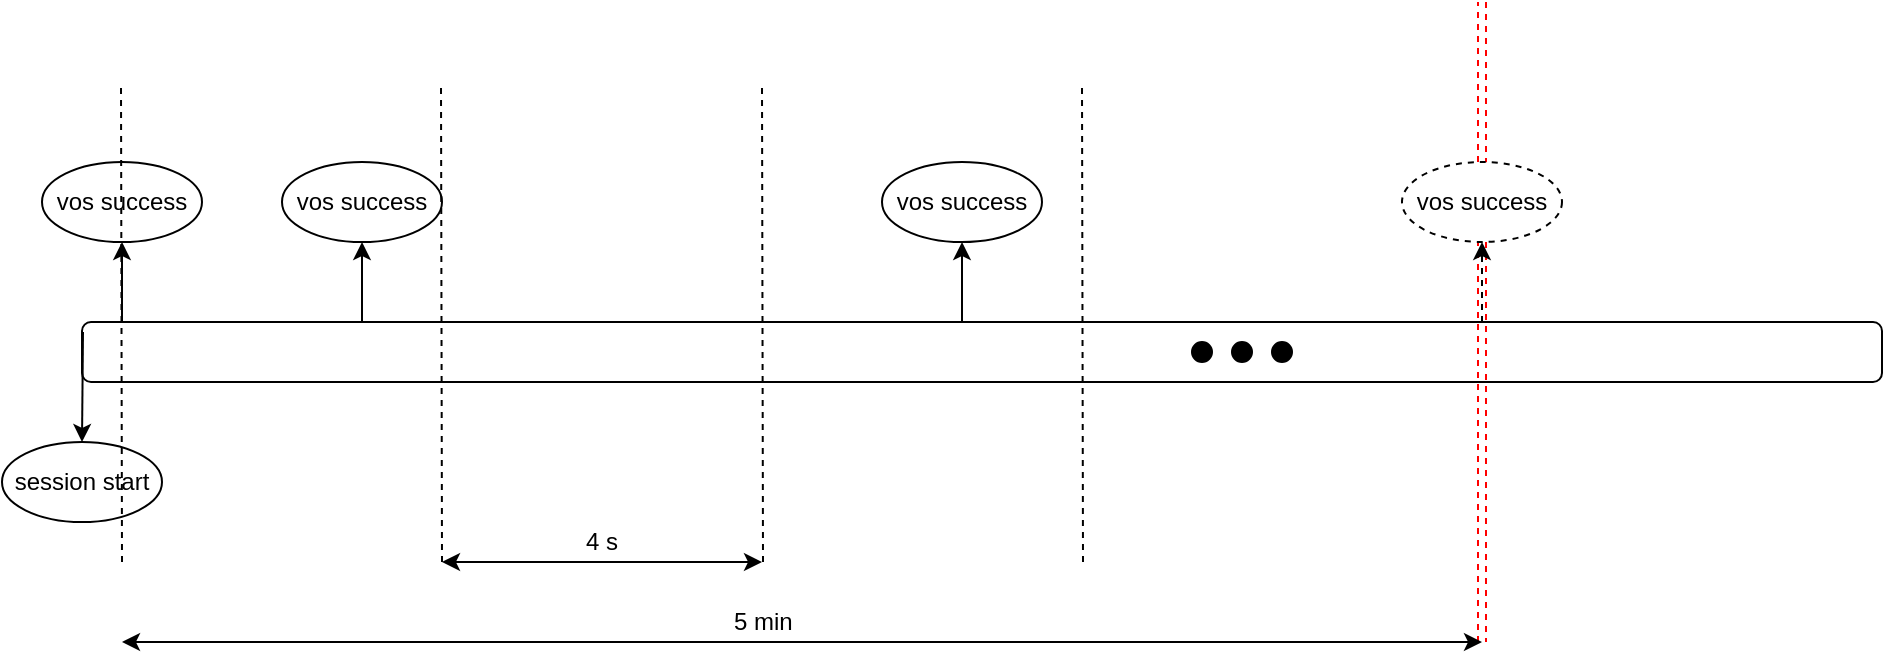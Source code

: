 <mxfile version="10.6.8" type="github"><diagram id="OsZM9gCxTKPwej9bM100" name="Page-1"><mxGraphModel dx="918" dy="630" grid="1" gridSize="10" guides="1" tooltips="1" connect="1" arrows="1" fold="1" page="1" pageScale="1" pageWidth="1169" pageHeight="827" math="0" shadow="0"><root><mxCell id="0"/><mxCell id="1" parent="0"/><mxCell id="4HZkMCT4QVVU3a2aKxGj-1" value="" style="rounded=1;whiteSpace=wrap;html=1;" vertex="1" parent="1"><mxGeometry x="220" y="320" width="900" height="30" as="geometry"/></mxCell><mxCell id="4HZkMCT4QVVU3a2aKxGj-2" value="" style="endArrow=classic;html=1;" edge="1" parent="1"><mxGeometry width="50" height="50" relative="1" as="geometry"><mxPoint x="220.5" y="325" as="sourcePoint"/><mxPoint x="220" y="380" as="targetPoint"/></mxGeometry></mxCell><mxCell id="4HZkMCT4QVVU3a2aKxGj-3" value="session start" style="ellipse;whiteSpace=wrap;html=1;" vertex="1" parent="1"><mxGeometry x="180" y="380" width="80" height="40" as="geometry"/></mxCell><mxCell id="4HZkMCT4QVVU3a2aKxGj-4" value="" style="endArrow=classic;html=1;" edge="1" parent="1"><mxGeometry width="50" height="50" relative="1" as="geometry"><mxPoint x="240" y="320" as="sourcePoint"/><mxPoint x="240" y="280" as="targetPoint"/></mxGeometry></mxCell><mxCell id="4HZkMCT4QVVU3a2aKxGj-5" value="vos success" style="ellipse;whiteSpace=wrap;html=1;" vertex="1" parent="1"><mxGeometry x="200" y="240" width="80" height="40" as="geometry"/></mxCell><mxCell id="4HZkMCT4QVVU3a2aKxGj-7" value="" style="endArrow=classic;html=1;" edge="1" parent="1"><mxGeometry width="50" height="50" relative="1" as="geometry"><mxPoint x="360" y="320" as="sourcePoint"/><mxPoint x="360" y="280" as="targetPoint"/></mxGeometry></mxCell><mxCell id="4HZkMCT4QVVU3a2aKxGj-8" value="vos success" style="ellipse;whiteSpace=wrap;html=1;" vertex="1" parent="1"><mxGeometry x="320" y="240" width="80" height="40" as="geometry"/></mxCell><mxCell id="4HZkMCT4QVVU3a2aKxGj-9" value="" style="endArrow=none;dashed=1;html=1;" edge="1" parent="1"><mxGeometry width="50" height="50" relative="1" as="geometry"><mxPoint x="240" y="440" as="sourcePoint"/><mxPoint x="239.5" y="200" as="targetPoint"/></mxGeometry></mxCell><mxCell id="4HZkMCT4QVVU3a2aKxGj-10" value="" style="endArrow=none;dashed=1;html=1;" edge="1" parent="1"><mxGeometry width="50" height="50" relative="1" as="geometry"><mxPoint x="400" y="440" as="sourcePoint"/><mxPoint x="399.5" y="200" as="targetPoint"/></mxGeometry></mxCell><mxCell id="4HZkMCT4QVVU3a2aKxGj-11" value="" style="endArrow=none;dashed=1;html=1;" edge="1" parent="1"><mxGeometry width="50" height="50" relative="1" as="geometry"><mxPoint x="560.5" y="440" as="sourcePoint"/><mxPoint x="560" y="200" as="targetPoint"/></mxGeometry></mxCell><mxCell id="4HZkMCT4QVVU3a2aKxGj-12" value="" style="endArrow=none;dashed=1;html=1;" edge="1" parent="1"><mxGeometry width="50" height="50" relative="1" as="geometry"><mxPoint x="720.5" y="440" as="sourcePoint"/><mxPoint x="720" y="200" as="targetPoint"/></mxGeometry></mxCell><mxCell id="4HZkMCT4QVVU3a2aKxGj-13" value="" style="endArrow=classic;html=1;" edge="1" parent="1"><mxGeometry width="50" height="50" relative="1" as="geometry"><mxPoint x="660" y="320" as="sourcePoint"/><mxPoint x="660" y="280" as="targetPoint"/></mxGeometry></mxCell><mxCell id="4HZkMCT4QVVU3a2aKxGj-14" value="vos success" style="ellipse;whiteSpace=wrap;html=1;" vertex="1" parent="1"><mxGeometry x="620" y="240" width="80" height="40" as="geometry"/></mxCell><mxCell id="4HZkMCT4QVVU3a2aKxGj-16" value="" style="endArrow=none;dashed=1;html=1;shape=link;fillColor=#ffe6cc;strokeColor=#FF0000;" edge="1" parent="1"><mxGeometry width="50" height="50" relative="1" as="geometry"><mxPoint x="920" y="480" as="sourcePoint"/><mxPoint x="920" y="160" as="targetPoint"/></mxGeometry></mxCell><mxCell id="4HZkMCT4QVVU3a2aKxGj-17" value="" style="ellipse;whiteSpace=wrap;html=1;aspect=fixed;fillColor=#000000;" vertex="1" parent="1"><mxGeometry x="775" y="330" width="10" height="10" as="geometry"/></mxCell><mxCell id="4HZkMCT4QVVU3a2aKxGj-20" value="" style="ellipse;whiteSpace=wrap;html=1;aspect=fixed;fillColor=#000000;" vertex="1" parent="1"><mxGeometry x="795" y="330" width="10" height="10" as="geometry"/></mxCell><mxCell id="4HZkMCT4QVVU3a2aKxGj-21" value="" style="ellipse;whiteSpace=wrap;html=1;aspect=fixed;fillColor=#000000;" vertex="1" parent="1"><mxGeometry x="815" y="330" width="10" height="10" as="geometry"/></mxCell><mxCell id="4HZkMCT4QVVU3a2aKxGj-22" value="" style="endArrow=classic;startArrow=classic;html=1;strokeColor=#000000;rounded=1;" edge="1" parent="1"><mxGeometry width="50" height="50" relative="1" as="geometry"><mxPoint x="400" y="440" as="sourcePoint"/><mxPoint x="560" y="440" as="targetPoint"/></mxGeometry></mxCell><mxCell id="4HZkMCT4QVVU3a2aKxGj-23" value="4 s" style="text;html=1;resizable=0;points=[];autosize=1;align=left;verticalAlign=top;spacingTop=-4;" vertex="1" parent="1"><mxGeometry x="470" y="420" width="30" height="20" as="geometry"/></mxCell><mxCell id="4HZkMCT4QVVU3a2aKxGj-26" value="" style="endArrow=classic;startArrow=classic;html=1;strokeColor=#000000;rounded=1;" edge="1" parent="1"><mxGeometry width="50" height="50" relative="1" as="geometry"><mxPoint x="240" y="480" as="sourcePoint"/><mxPoint x="920" y="480" as="targetPoint"/></mxGeometry></mxCell><mxCell id="4HZkMCT4QVVU3a2aKxGj-27" value="5 min" style="text;html=1;resizable=0;points=[];autosize=1;align=left;verticalAlign=top;spacingTop=-4;" vertex="1" parent="1"><mxGeometry x="544" y="460" width="40" height="20" as="geometry"/></mxCell><mxCell id="4HZkMCT4QVVU3a2aKxGj-28" value="" style="endArrow=classic;html=1;dashed=1;" edge="1" parent="1"><mxGeometry width="50" height="50" relative="1" as="geometry"><mxPoint x="920" y="320" as="sourcePoint"/><mxPoint x="920" y="280" as="targetPoint"/></mxGeometry></mxCell><mxCell id="4HZkMCT4QVVU3a2aKxGj-29" value="vos success" style="ellipse;whiteSpace=wrap;html=1;dashed=1;" vertex="1" parent="1"><mxGeometry x="880" y="240" width="80" height="40" as="geometry"/></mxCell></root></mxGraphModel></diagram></mxfile>